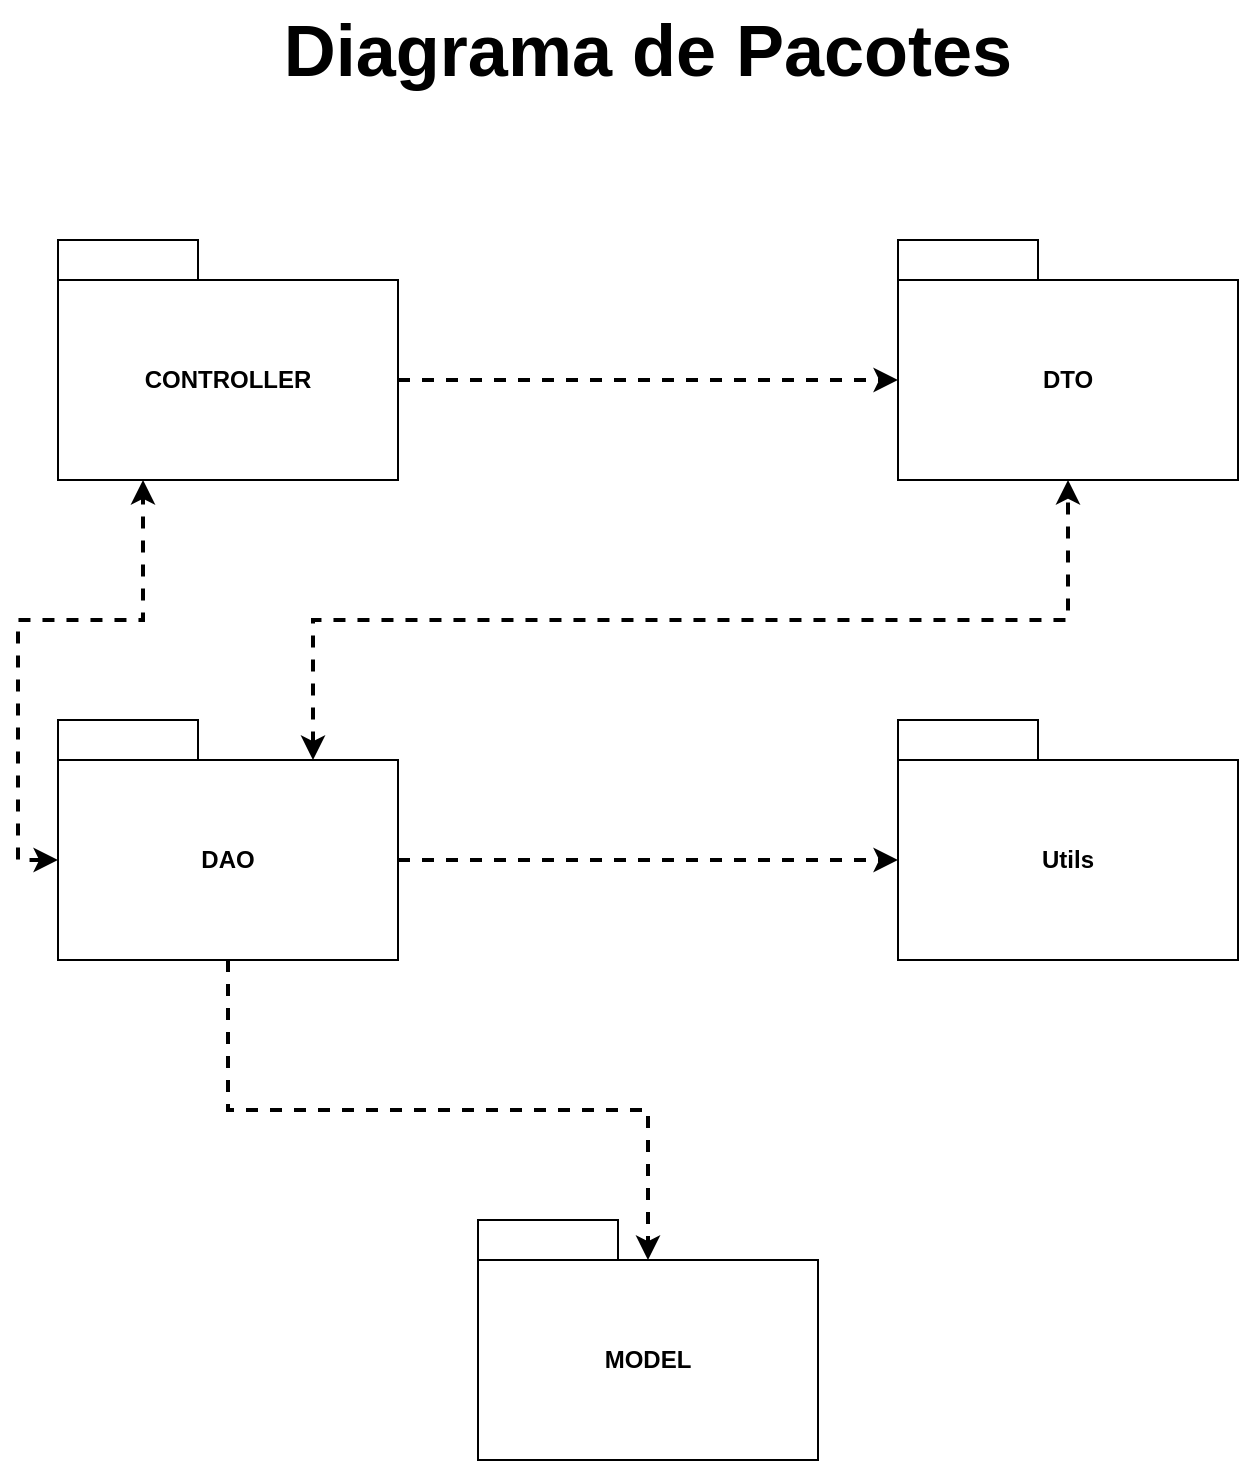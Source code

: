 <mxfile version="13.1.3" type="google"><diagram id="NJPjbN6qp1r69u7o4xse" name="Page-1"><mxGraphModel dx="1408" dy="699" grid="1" gridSize="10" guides="1" tooltips="1" connect="1" arrows="1" fold="1" page="1" pageScale="1" pageWidth="850" pageHeight="1100" math="0" shadow="0"><root><mxCell id="0"/><mxCell id="1" parent="0"/><mxCell id="tmSP79rj6dIhvOUfpm8W-4" value="&lt;b&gt;&lt;font style=&quot;font-size: 36px&quot;&gt;Diagrama de Pacotes&lt;/font&gt;&lt;/b&gt;" style="text;html=1;strokeColor=none;fillColor=none;align=center;verticalAlign=middle;whiteSpace=wrap;rounded=0;" vertex="1" parent="1"><mxGeometry x="195" y="40" width="460" height="50" as="geometry"/></mxCell><mxCell id="tmSP79rj6dIhvOUfpm8W-16" value="" style="group" vertex="1" connectable="0" parent="1"><mxGeometry x="550" y="160" width="170" height="120" as="geometry"/></mxCell><mxCell id="tmSP79rj6dIhvOUfpm8W-1" value="&lt;b&gt;DTO&lt;/b&gt;" style="rounded=0;whiteSpace=wrap;html=1;" vertex="1" parent="tmSP79rj6dIhvOUfpm8W-16"><mxGeometry y="20" width="170" height="100" as="geometry"/></mxCell><mxCell id="tmSP79rj6dIhvOUfpm8W-3" value="" style="rounded=0;whiteSpace=wrap;html=1;" vertex="1" parent="tmSP79rj6dIhvOUfpm8W-16"><mxGeometry width="70" height="20" as="geometry"/></mxCell><mxCell id="tmSP79rj6dIhvOUfpm8W-17" value="" style="group" vertex="1" connectable="0" parent="1"><mxGeometry x="130" y="160" width="170" height="120" as="geometry"/></mxCell><mxCell id="tmSP79rj6dIhvOUfpm8W-10" value="&lt;b&gt;CONTROLLER&lt;/b&gt;" style="rounded=0;whiteSpace=wrap;html=1;" vertex="1" parent="tmSP79rj6dIhvOUfpm8W-17"><mxGeometry y="20" width="170" height="100" as="geometry"/></mxCell><mxCell id="tmSP79rj6dIhvOUfpm8W-11" value="" style="rounded=0;whiteSpace=wrap;html=1;" vertex="1" parent="tmSP79rj6dIhvOUfpm8W-17"><mxGeometry width="70" height="20" as="geometry"/></mxCell><mxCell id="tmSP79rj6dIhvOUfpm8W-18" value="" style="group" vertex="1" connectable="0" parent="1"><mxGeometry x="550" y="400" width="170" height="120" as="geometry"/></mxCell><mxCell id="tmSP79rj6dIhvOUfpm8W-12" value="&lt;b&gt;Utils&lt;/b&gt;" style="rounded=0;whiteSpace=wrap;html=1;" vertex="1" parent="tmSP79rj6dIhvOUfpm8W-18"><mxGeometry y="20" width="170" height="100" as="geometry"/></mxCell><mxCell id="tmSP79rj6dIhvOUfpm8W-13" value="" style="rounded=0;whiteSpace=wrap;html=1;" vertex="1" parent="tmSP79rj6dIhvOUfpm8W-18"><mxGeometry width="70" height="20" as="geometry"/></mxCell><mxCell id="tmSP79rj6dIhvOUfpm8W-19" value="" style="group" vertex="1" connectable="0" parent="1"><mxGeometry x="130" y="400" width="170" height="120" as="geometry"/></mxCell><mxCell id="tmSP79rj6dIhvOUfpm8W-6" value="&lt;b&gt;DAO&lt;/b&gt;" style="rounded=0;whiteSpace=wrap;html=1;" vertex="1" parent="tmSP79rj6dIhvOUfpm8W-19"><mxGeometry y="20" width="170" height="100" as="geometry"/></mxCell><mxCell id="tmSP79rj6dIhvOUfpm8W-7" value="" style="rounded=0;whiteSpace=wrap;html=1;" vertex="1" parent="tmSP79rj6dIhvOUfpm8W-19"><mxGeometry width="70" height="20" as="geometry"/></mxCell><mxCell id="tmSP79rj6dIhvOUfpm8W-20" value="" style="group" vertex="1" connectable="0" parent="1"><mxGeometry x="340" y="650" width="170" height="120" as="geometry"/></mxCell><mxCell id="tmSP79rj6dIhvOUfpm8W-8" value="&lt;b&gt;MODEL&lt;/b&gt;" style="rounded=0;whiteSpace=wrap;html=1;" vertex="1" parent="tmSP79rj6dIhvOUfpm8W-20"><mxGeometry y="20" width="170" height="100" as="geometry"/></mxCell><mxCell id="tmSP79rj6dIhvOUfpm8W-9" value="" style="rounded=0;whiteSpace=wrap;html=1;" vertex="1" parent="tmSP79rj6dIhvOUfpm8W-20"><mxGeometry width="70" height="20" as="geometry"/></mxCell><mxCell id="tmSP79rj6dIhvOUfpm8W-22" style="edgeStyle=orthogonalEdgeStyle;rounded=0;orthogonalLoop=1;jettySize=auto;html=1;exitX=0.75;exitY=0;exitDx=0;exitDy=0;entryX=0.5;entryY=1;entryDx=0;entryDy=0;startArrow=classic;startFill=1;dashed=1;strokeWidth=2;" edge="1" parent="1" source="tmSP79rj6dIhvOUfpm8W-6" target="tmSP79rj6dIhvOUfpm8W-1"><mxGeometry relative="1" as="geometry"/></mxCell><mxCell id="tmSP79rj6dIhvOUfpm8W-23" style="edgeStyle=orthogonalEdgeStyle;rounded=0;orthogonalLoop=1;jettySize=auto;html=1;exitX=1;exitY=0.5;exitDx=0;exitDy=0;entryX=0;entryY=0.5;entryDx=0;entryDy=0;startArrow=none;startFill=0;dashed=1;strokeWidth=2;" edge="1" parent="1" source="tmSP79rj6dIhvOUfpm8W-10" target="tmSP79rj6dIhvOUfpm8W-1"><mxGeometry relative="1" as="geometry"/></mxCell><mxCell id="tmSP79rj6dIhvOUfpm8W-25" style="edgeStyle=orthogonalEdgeStyle;rounded=0;orthogonalLoop=1;jettySize=auto;html=1;exitX=1;exitY=0.5;exitDx=0;exitDy=0;entryX=0;entryY=0.5;entryDx=0;entryDy=0;dashed=1;strokeWidth=2;" edge="1" parent="1" source="tmSP79rj6dIhvOUfpm8W-6" target="tmSP79rj6dIhvOUfpm8W-12"><mxGeometry relative="1" as="geometry"/></mxCell><mxCell id="tmSP79rj6dIhvOUfpm8W-26" style="edgeStyle=orthogonalEdgeStyle;rounded=0;orthogonalLoop=1;jettySize=auto;html=1;exitX=0.5;exitY=1;exitDx=0;exitDy=0;entryX=0.5;entryY=0;entryDx=0;entryDy=0;dashed=1;strokeWidth=2;" edge="1" parent="1" source="tmSP79rj6dIhvOUfpm8W-6" target="tmSP79rj6dIhvOUfpm8W-8"><mxGeometry relative="1" as="geometry"/></mxCell><mxCell id="tmSP79rj6dIhvOUfpm8W-28" style="edgeStyle=orthogonalEdgeStyle;rounded=0;orthogonalLoop=1;jettySize=auto;html=1;exitX=0;exitY=0.5;exitDx=0;exitDy=0;entryX=0.25;entryY=1;entryDx=0;entryDy=0;startArrow=classic;startFill=1;dashed=1;strokeWidth=2;" edge="1" parent="1" source="tmSP79rj6dIhvOUfpm8W-6" target="tmSP79rj6dIhvOUfpm8W-10"><mxGeometry relative="1" as="geometry"/></mxCell></root></mxGraphModel></diagram></mxfile>
